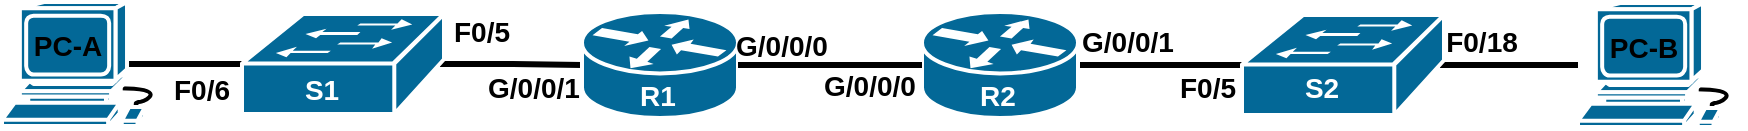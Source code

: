<mxfile version="25.0.2">
  <diagram name="Страница — 1" id="Og2O6v1_8cmMjE4YKY-o">
    <mxGraphModel dx="1434" dy="971" grid="1" gridSize="10" guides="1" tooltips="1" connect="1" arrows="1" fold="1" page="1" pageScale="1" pageWidth="827" pageHeight="1169" math="0" shadow="0">
      <root>
        <mxCell id="0" />
        <mxCell id="1" parent="0" />
        <mxCell id="f9OrkrOD7GsaYfjVP4bd-4" style="edgeStyle=orthogonalEdgeStyle;rounded=0;orthogonalLoop=1;jettySize=auto;html=1;exitX=0.755;exitY=0.5;exitDx=0;exitDy=0;exitPerimeter=0;endArrow=none;endFill=0;strokeWidth=3;" parent="1" source="f9OrkrOD7GsaYfjVP4bd-1" target="f9OrkrOD7GsaYfjVP4bd-2" edge="1">
          <mxGeometry relative="1" as="geometry" />
        </mxCell>
        <mxCell id="f9OrkrOD7GsaYfjVP4bd-5" style="edgeStyle=orthogonalEdgeStyle;rounded=0;orthogonalLoop=1;jettySize=auto;html=1;exitX=0.98;exitY=0.5;exitDx=0;exitDy=0;exitPerimeter=0;entryX=0;entryY=0.5;entryDx=0;entryDy=0;entryPerimeter=0;strokeWidth=3;endArrow=none;endFill=0;" parent="1" source="f9OrkrOD7GsaYfjVP4bd-2" target="f9OrkrOD7GsaYfjVP4bd-3" edge="1">
          <mxGeometry relative="1" as="geometry" />
        </mxCell>
        <mxCell id="f9OrkrOD7GsaYfjVP4bd-7" value="" style="group" parent="1" vertex="1" connectable="0">
          <mxGeometry x="10" y="180" width="83" height="62" as="geometry" />
        </mxCell>
        <mxCell id="f9OrkrOD7GsaYfjVP4bd-1" value="" style="shape=mxgraph.cisco.computers_and_peripherals.workstation;sketch=0;html=1;pointerEvents=1;dashed=0;fillColor=#036897;strokeColor=#ffffff;strokeWidth=2;verticalLabelPosition=bottom;verticalAlign=top;align=center;outlineConnect=0;" parent="f9OrkrOD7GsaYfjVP4bd-7" vertex="1">
          <mxGeometry width="83" height="62" as="geometry" />
        </mxCell>
        <mxCell id="f9OrkrOD7GsaYfjVP4bd-6" value="&lt;b&gt;&lt;font style=&quot;font-size: 14px;&quot;&gt;PC-A&lt;/font&gt;&lt;/b&gt;" style="text;html=1;align=center;verticalAlign=middle;whiteSpace=wrap;rounded=0;" parent="f9OrkrOD7GsaYfjVP4bd-7" vertex="1">
          <mxGeometry x="3" y="7" width="60" height="30" as="geometry" />
        </mxCell>
        <mxCell id="f9OrkrOD7GsaYfjVP4bd-9" value="" style="group" parent="1" vertex="1" connectable="0">
          <mxGeometry x="130" y="186" width="101" height="53" as="geometry" />
        </mxCell>
        <mxCell id="f9OrkrOD7GsaYfjVP4bd-2" value="" style="shape=mxgraph.cisco.switches.workgroup_switch;sketch=0;html=1;pointerEvents=1;dashed=0;fillColor=#036897;strokeColor=#ffffff;strokeWidth=2;verticalLabelPosition=bottom;verticalAlign=top;align=center;outlineConnect=0;" parent="f9OrkrOD7GsaYfjVP4bd-9" vertex="1">
          <mxGeometry width="101" height="50" as="geometry" />
        </mxCell>
        <mxCell id="f9OrkrOD7GsaYfjVP4bd-8" value="&lt;b&gt;&lt;font color=&quot;#ffffff&quot; style=&quot;font-size: 14px;&quot;&gt;S1&lt;/font&gt;&lt;/b&gt;" style="text;html=1;align=center;verticalAlign=middle;whiteSpace=wrap;rounded=0;" parent="f9OrkrOD7GsaYfjVP4bd-9" vertex="1">
          <mxGeometry x="10" y="23" width="60" height="30" as="geometry" />
        </mxCell>
        <mxCell id="f9OrkrOD7GsaYfjVP4bd-12" value="&lt;b&gt;&lt;font style=&quot;font-size: 14px;&quot;&gt;F0/6&lt;/font&gt;&lt;/b&gt;" style="text;html=1;align=center;verticalAlign=middle;whiteSpace=wrap;rounded=0;" parent="f9OrkrOD7GsaYfjVP4bd-9" vertex="1">
          <mxGeometry x="-50" y="23" width="60" height="30" as="geometry" />
        </mxCell>
        <mxCell id="f9OrkrOD7GsaYfjVP4bd-11" value="" style="group" parent="1" vertex="1" connectable="0">
          <mxGeometry x="300" y="185" width="78" height="57" as="geometry" />
        </mxCell>
        <mxCell id="f9OrkrOD7GsaYfjVP4bd-3" value="" style="shape=mxgraph.cisco.routers.router;sketch=0;html=1;pointerEvents=1;dashed=0;fillColor=#036897;strokeColor=#ffffff;strokeWidth=2;verticalLabelPosition=bottom;verticalAlign=top;align=center;outlineConnect=0;" parent="f9OrkrOD7GsaYfjVP4bd-11" vertex="1">
          <mxGeometry width="78" height="53" as="geometry" />
        </mxCell>
        <mxCell id="f9OrkrOD7GsaYfjVP4bd-10" value="&lt;b&gt;&lt;font color=&quot;#ffffff&quot; style=&quot;font-size: 14px;&quot;&gt;R1&lt;/font&gt;&lt;/b&gt;" style="text;html=1;align=center;verticalAlign=middle;whiteSpace=wrap;rounded=0;" parent="f9OrkrOD7GsaYfjVP4bd-11" vertex="1">
          <mxGeometry x="8" y="27" width="60" height="30" as="geometry" />
        </mxCell>
        <mxCell id="f9OrkrOD7GsaYfjVP4bd-13" value="&lt;b&gt;&lt;font style=&quot;font-size: 14px;&quot;&gt;F0/5&lt;/font&gt;&lt;/b&gt;" style="text;html=1;align=center;verticalAlign=middle;whiteSpace=wrap;rounded=0;" parent="1" vertex="1">
          <mxGeometry x="220" y="180" width="60" height="30" as="geometry" />
        </mxCell>
        <mxCell id="f9OrkrOD7GsaYfjVP4bd-16" value="&lt;b&gt;&lt;font style=&quot;font-size: 14px;&quot;&gt;G/0/0/1&lt;/font&gt;&lt;/b&gt;" style="text;html=1;align=center;verticalAlign=middle;whiteSpace=wrap;rounded=0;" parent="1" vertex="1">
          <mxGeometry x="246" y="206" width="60" height="34" as="geometry" />
        </mxCell>
        <mxCell id="ZyGq_gO1ESk2EaZvfIzm-2" style="edgeStyle=orthogonalEdgeStyle;rounded=0;orthogonalLoop=1;jettySize=auto;html=1;entryX=1;entryY=0.5;entryDx=0;entryDy=0;entryPerimeter=0;strokeWidth=3;endArrow=none;endFill=0;exitX=0;exitY=0.5;exitDx=0;exitDy=0;exitPerimeter=0;" edge="1" parent="1" source="ZyGq_gO1ESk2EaZvfIzm-5" target="ZyGq_gO1ESk2EaZvfIzm-9">
          <mxGeometry relative="1" as="geometry">
            <mxPoint x="630" y="190" as="sourcePoint" />
          </mxGeometry>
        </mxCell>
        <mxCell id="ZyGq_gO1ESk2EaZvfIzm-8" value="" style="group" vertex="1" connectable="0" parent="1">
          <mxGeometry x="470" y="185" width="78" height="57" as="geometry" />
        </mxCell>
        <mxCell id="ZyGq_gO1ESk2EaZvfIzm-9" value="" style="shape=mxgraph.cisco.routers.router;sketch=0;html=1;pointerEvents=1;dashed=0;fillColor=#036897;strokeColor=#ffffff;strokeWidth=2;verticalLabelPosition=bottom;verticalAlign=top;align=center;outlineConnect=0;" vertex="1" parent="ZyGq_gO1ESk2EaZvfIzm-8">
          <mxGeometry width="78" height="53" as="geometry" />
        </mxCell>
        <mxCell id="ZyGq_gO1ESk2EaZvfIzm-10" value="&lt;b&gt;&lt;font color=&quot;#ffffff&quot; style=&quot;font-size: 14px;&quot;&gt;R2&lt;/font&gt;&lt;/b&gt;" style="text;html=1;align=center;verticalAlign=middle;whiteSpace=wrap;rounded=0;" vertex="1" parent="ZyGq_gO1ESk2EaZvfIzm-8">
          <mxGeometry x="8" y="27" width="60" height="30" as="geometry" />
        </mxCell>
        <mxCell id="ZyGq_gO1ESk2EaZvfIzm-11" value="&lt;b&gt;&lt;font style=&quot;font-size: 14px;&quot;&gt;F0/18&lt;/font&gt;&lt;/b&gt;" style="text;html=1;align=center;verticalAlign=middle;whiteSpace=wrap;rounded=0;" vertex="1" parent="1">
          <mxGeometry x="720" y="185" width="60" height="30" as="geometry" />
        </mxCell>
        <mxCell id="ZyGq_gO1ESk2EaZvfIzm-12" value="&lt;b&gt;&lt;font style=&quot;font-size: 14px;&quot;&gt;G/0/0/0&lt;/font&gt;&lt;/b&gt;" style="text;html=1;align=center;verticalAlign=middle;whiteSpace=wrap;rounded=0;" vertex="1" parent="1">
          <mxGeometry x="370" y="185" width="60" height="34" as="geometry" />
        </mxCell>
        <mxCell id="ZyGq_gO1ESk2EaZvfIzm-13" value="" style="group" vertex="1" connectable="0" parent="1">
          <mxGeometry x="798" y="180.5" width="83" height="62" as="geometry" />
        </mxCell>
        <mxCell id="ZyGq_gO1ESk2EaZvfIzm-14" value="" style="shape=mxgraph.cisco.computers_and_peripherals.workstation;sketch=0;html=1;pointerEvents=1;dashed=0;fillColor=#036897;strokeColor=#ffffff;strokeWidth=2;verticalLabelPosition=bottom;verticalAlign=top;align=center;outlineConnect=0;" vertex="1" parent="ZyGq_gO1ESk2EaZvfIzm-13">
          <mxGeometry width="83" height="62" as="geometry" />
        </mxCell>
        <mxCell id="ZyGq_gO1ESk2EaZvfIzm-15" value="&lt;b&gt;&lt;font style=&quot;font-size: 14px;&quot;&gt;PC-B&lt;/font&gt;&lt;/b&gt;" style="text;html=1;align=center;verticalAlign=middle;whiteSpace=wrap;rounded=0;" vertex="1" parent="ZyGq_gO1ESk2EaZvfIzm-13">
          <mxGeometry x="3" y="7" width="60" height="30" as="geometry" />
        </mxCell>
        <mxCell id="ZyGq_gO1ESk2EaZvfIzm-16" style="edgeStyle=orthogonalEdgeStyle;rounded=0;orthogonalLoop=1;jettySize=auto;html=1;entryX=1;entryY=0.5;entryDx=0;entryDy=0;entryPerimeter=0;strokeWidth=3;endArrow=none;endFill=0;exitX=0;exitY=0.5;exitDx=0;exitDy=0;exitPerimeter=0;" edge="1" parent="1" source="ZyGq_gO1ESk2EaZvfIzm-9" target="f9OrkrOD7GsaYfjVP4bd-3">
          <mxGeometry relative="1" as="geometry">
            <mxPoint x="502" y="250" as="sourcePoint" />
            <mxPoint x="390" y="250" as="targetPoint" />
          </mxGeometry>
        </mxCell>
        <mxCell id="ZyGq_gO1ESk2EaZvfIzm-17" style="edgeStyle=orthogonalEdgeStyle;rounded=0;orthogonalLoop=1;jettySize=auto;html=1;strokeWidth=3;endArrow=none;endFill=0;entryX=0.98;entryY=0.5;entryDx=0;entryDy=0;entryPerimeter=0;" edge="1" parent="1" source="ZyGq_gO1ESk2EaZvfIzm-14" target="ZyGq_gO1ESk2EaZvfIzm-5">
          <mxGeometry relative="1" as="geometry">
            <mxPoint x="840" y="210.5" as="sourcePoint" />
            <mxPoint x="760" y="240" as="targetPoint" />
          </mxGeometry>
        </mxCell>
        <mxCell id="ZyGq_gO1ESk2EaZvfIzm-18" value="&lt;b&gt;&lt;font style=&quot;font-size: 14px;&quot;&gt;G/0/0/0&lt;/font&gt;&lt;/b&gt;" style="text;html=1;align=center;verticalAlign=middle;whiteSpace=wrap;rounded=0;" vertex="1" parent="1">
          <mxGeometry x="414" y="205" width="60" height="34" as="geometry" />
        </mxCell>
        <mxCell id="ZyGq_gO1ESk2EaZvfIzm-7" value="&lt;b&gt;&lt;font style=&quot;font-size: 14px;&quot;&gt;F0/5&lt;/font&gt;&lt;/b&gt;" style="text;html=1;align=center;verticalAlign=middle;whiteSpace=wrap;rounded=0;" vertex="1" parent="1">
          <mxGeometry x="583" y="208" width="60" height="30" as="geometry" />
        </mxCell>
        <mxCell id="ZyGq_gO1ESk2EaZvfIzm-19" value="" style="group" vertex="1" connectable="0" parent="1">
          <mxGeometry x="630" y="186.5" width="101" height="51.5" as="geometry" />
        </mxCell>
        <mxCell id="ZyGq_gO1ESk2EaZvfIzm-5" value="" style="shape=mxgraph.cisco.switches.workgroup_switch;sketch=0;html=1;pointerEvents=1;dashed=0;fillColor=#036897;strokeColor=#ffffff;strokeWidth=2;verticalLabelPosition=bottom;verticalAlign=top;align=center;outlineConnect=0;" vertex="1" parent="ZyGq_gO1ESk2EaZvfIzm-19">
          <mxGeometry width="101" height="50" as="geometry" />
        </mxCell>
        <mxCell id="ZyGq_gO1ESk2EaZvfIzm-6" value="&lt;b&gt;&lt;font color=&quot;#ffffff&quot; style=&quot;font-size: 14px;&quot;&gt;S2&lt;/font&gt;&lt;/b&gt;" style="text;html=1;align=center;verticalAlign=middle;whiteSpace=wrap;rounded=0;" vertex="1" parent="ZyGq_gO1ESk2EaZvfIzm-19">
          <mxGeometry x="10" y="21.5" width="60" height="30" as="geometry" />
        </mxCell>
        <mxCell id="ZyGq_gO1ESk2EaZvfIzm-20" value="&lt;b&gt;&lt;font style=&quot;font-size: 14px;&quot;&gt;G/0/0/1&lt;/font&gt;&lt;/b&gt;" style="text;html=1;align=center;verticalAlign=middle;whiteSpace=wrap;rounded=0;" vertex="1" parent="1">
          <mxGeometry x="543" y="183" width="60" height="34" as="geometry" />
        </mxCell>
      </root>
    </mxGraphModel>
  </diagram>
</mxfile>
